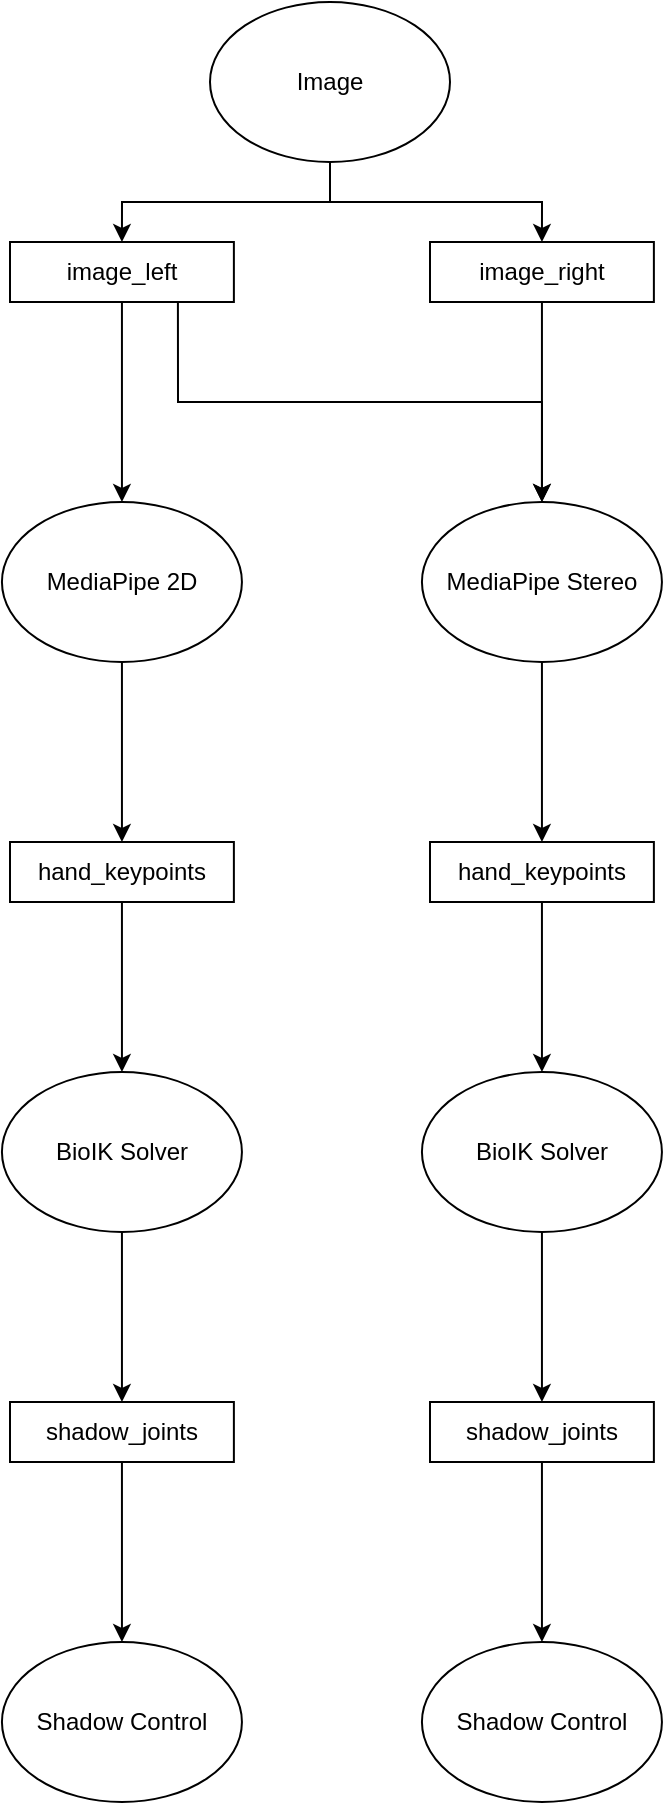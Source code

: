<mxfile version="25.0.1">
  <diagram name="Página-1" id="jlFw3KispWewgdfmhL-j">
    <mxGraphModel dx="1147" dy="590" grid="1" gridSize="10" guides="1" tooltips="1" connect="1" arrows="1" fold="1" page="1" pageScale="1" pageWidth="827" pageHeight="1169" math="0" shadow="0">
      <root>
        <mxCell id="0" />
        <mxCell id="1" parent="0" />
        <mxCell id="eITNYbEl-B6l7h9wtZzs-27" style="edgeStyle=orthogonalEdgeStyle;rounded=0;orthogonalLoop=1;jettySize=auto;html=1;exitX=0.5;exitY=1;exitDx=0;exitDy=0;entryX=0.5;entryY=0;entryDx=0;entryDy=0;" edge="1" parent="1" source="eITNYbEl-B6l7h9wtZzs-1" target="eITNYbEl-B6l7h9wtZzs-2">
          <mxGeometry relative="1" as="geometry" />
        </mxCell>
        <mxCell id="eITNYbEl-B6l7h9wtZzs-28" style="edgeStyle=orthogonalEdgeStyle;rounded=0;orthogonalLoop=1;jettySize=auto;html=1;exitX=0.5;exitY=1;exitDx=0;exitDy=0;entryX=0.5;entryY=0;entryDx=0;entryDy=0;" edge="1" parent="1" source="eITNYbEl-B6l7h9wtZzs-1" target="eITNYbEl-B6l7h9wtZzs-3">
          <mxGeometry relative="1" as="geometry" />
        </mxCell>
        <mxCell id="eITNYbEl-B6l7h9wtZzs-1" value="Image" style="ellipse;whiteSpace=wrap;html=1;" vertex="1" parent="1">
          <mxGeometry x="160" y="50" width="120" height="80" as="geometry" />
        </mxCell>
        <mxCell id="eITNYbEl-B6l7h9wtZzs-23" style="edgeStyle=orthogonalEdgeStyle;rounded=0;orthogonalLoop=1;jettySize=auto;html=1;exitX=0.5;exitY=1;exitDx=0;exitDy=0;entryX=0.5;entryY=0;entryDx=0;entryDy=0;" edge="1" parent="1" source="eITNYbEl-B6l7h9wtZzs-2" target="eITNYbEl-B6l7h9wtZzs-4">
          <mxGeometry relative="1" as="geometry" />
        </mxCell>
        <mxCell id="eITNYbEl-B6l7h9wtZzs-26" style="edgeStyle=orthogonalEdgeStyle;rounded=0;orthogonalLoop=1;jettySize=auto;html=1;exitX=0.75;exitY=1;exitDx=0;exitDy=0;entryX=0.5;entryY=0;entryDx=0;entryDy=0;" edge="1" parent="1" source="eITNYbEl-B6l7h9wtZzs-2" target="eITNYbEl-B6l7h9wtZzs-6">
          <mxGeometry relative="1" as="geometry" />
        </mxCell>
        <mxCell id="eITNYbEl-B6l7h9wtZzs-2" value="image_left" style="rounded=0;whiteSpace=wrap;html=1;" vertex="1" parent="1">
          <mxGeometry x="60" y="170" width="111.94" height="30" as="geometry" />
        </mxCell>
        <mxCell id="eITNYbEl-B6l7h9wtZzs-24" style="edgeStyle=orthogonalEdgeStyle;rounded=0;orthogonalLoop=1;jettySize=auto;html=1;exitX=0.5;exitY=1;exitDx=0;exitDy=0;entryX=0.5;entryY=0;entryDx=0;entryDy=0;" edge="1" parent="1" source="eITNYbEl-B6l7h9wtZzs-3" target="eITNYbEl-B6l7h9wtZzs-6">
          <mxGeometry relative="1" as="geometry" />
        </mxCell>
        <mxCell id="eITNYbEl-B6l7h9wtZzs-3" value="image_right" style="rounded=0;whiteSpace=wrap;html=1;" vertex="1" parent="1">
          <mxGeometry x="270" y="170" width="111.94" height="30" as="geometry" />
        </mxCell>
        <mxCell id="eITNYbEl-B6l7h9wtZzs-14" style="edgeStyle=orthogonalEdgeStyle;rounded=0;orthogonalLoop=1;jettySize=auto;html=1;exitX=0.5;exitY=1;exitDx=0;exitDy=0;entryX=0.5;entryY=0;entryDx=0;entryDy=0;" edge="1" parent="1" source="eITNYbEl-B6l7h9wtZzs-4" target="eITNYbEl-B6l7h9wtZzs-7">
          <mxGeometry relative="1" as="geometry" />
        </mxCell>
        <mxCell id="eITNYbEl-B6l7h9wtZzs-4" value="MediaPipe 2D" style="ellipse;whiteSpace=wrap;html=1;" vertex="1" parent="1">
          <mxGeometry x="55.97" y="300" width="120" height="80" as="geometry" />
        </mxCell>
        <mxCell id="eITNYbEl-B6l7h9wtZzs-22" style="edgeStyle=orthogonalEdgeStyle;rounded=0;orthogonalLoop=1;jettySize=auto;html=1;exitX=0.5;exitY=1;exitDx=0;exitDy=0;entryX=0.5;entryY=0;entryDx=0;entryDy=0;" edge="1" parent="1" source="eITNYbEl-B6l7h9wtZzs-6" target="eITNYbEl-B6l7h9wtZzs-11">
          <mxGeometry relative="1" as="geometry" />
        </mxCell>
        <mxCell id="eITNYbEl-B6l7h9wtZzs-6" value="MediaPipe Stereo" style="ellipse;whiteSpace=wrap;html=1;" vertex="1" parent="1">
          <mxGeometry x="265.97" y="300" width="120" height="80" as="geometry" />
        </mxCell>
        <mxCell id="eITNYbEl-B6l7h9wtZzs-15" style="edgeStyle=orthogonalEdgeStyle;rounded=0;orthogonalLoop=1;jettySize=auto;html=1;exitX=0.5;exitY=1;exitDx=0;exitDy=0;entryX=0.5;entryY=0;entryDx=0;entryDy=0;" edge="1" parent="1" source="eITNYbEl-B6l7h9wtZzs-7" target="eITNYbEl-B6l7h9wtZzs-8">
          <mxGeometry relative="1" as="geometry" />
        </mxCell>
        <mxCell id="eITNYbEl-B6l7h9wtZzs-7" value="hand_keypoints" style="rounded=0;whiteSpace=wrap;html=1;" vertex="1" parent="1">
          <mxGeometry x="60" y="470" width="111.94" height="30" as="geometry" />
        </mxCell>
        <mxCell id="eITNYbEl-B6l7h9wtZzs-16" style="edgeStyle=orthogonalEdgeStyle;rounded=0;orthogonalLoop=1;jettySize=auto;html=1;exitX=0.5;exitY=1;exitDx=0;exitDy=0;entryX=0.5;entryY=0;entryDx=0;entryDy=0;" edge="1" parent="1" source="eITNYbEl-B6l7h9wtZzs-8" target="eITNYbEl-B6l7h9wtZzs-9">
          <mxGeometry relative="1" as="geometry" />
        </mxCell>
        <mxCell id="eITNYbEl-B6l7h9wtZzs-8" value="BioIK Solver" style="ellipse;whiteSpace=wrap;html=1;" vertex="1" parent="1">
          <mxGeometry x="55.97" y="585" width="120" height="80" as="geometry" />
        </mxCell>
        <mxCell id="eITNYbEl-B6l7h9wtZzs-18" style="edgeStyle=orthogonalEdgeStyle;rounded=0;orthogonalLoop=1;jettySize=auto;html=1;exitX=0.5;exitY=1;exitDx=0;exitDy=0;entryX=0.5;entryY=0;entryDx=0;entryDy=0;" edge="1" parent="1" source="eITNYbEl-B6l7h9wtZzs-9" target="eITNYbEl-B6l7h9wtZzs-10">
          <mxGeometry relative="1" as="geometry" />
        </mxCell>
        <mxCell id="eITNYbEl-B6l7h9wtZzs-9" value="shadow_joints" style="rounded=0;whiteSpace=wrap;html=1;" vertex="1" parent="1">
          <mxGeometry x="60" y="750" width="111.94" height="30" as="geometry" />
        </mxCell>
        <mxCell id="eITNYbEl-B6l7h9wtZzs-10" value="Shadow Control" style="ellipse;whiteSpace=wrap;html=1;" vertex="1" parent="1">
          <mxGeometry x="55.97" y="870" width="120" height="80" as="geometry" />
        </mxCell>
        <mxCell id="eITNYbEl-B6l7h9wtZzs-21" style="edgeStyle=orthogonalEdgeStyle;rounded=0;orthogonalLoop=1;jettySize=auto;html=1;exitX=0.5;exitY=1;exitDx=0;exitDy=0;entryX=0.5;entryY=0;entryDx=0;entryDy=0;" edge="1" parent="1" source="eITNYbEl-B6l7h9wtZzs-11" target="eITNYbEl-B6l7h9wtZzs-12">
          <mxGeometry relative="1" as="geometry" />
        </mxCell>
        <mxCell id="eITNYbEl-B6l7h9wtZzs-11" value="hand_keypoints" style="rounded=0;whiteSpace=wrap;html=1;" vertex="1" parent="1">
          <mxGeometry x="270" y="470" width="111.94" height="30" as="geometry" />
        </mxCell>
        <mxCell id="eITNYbEl-B6l7h9wtZzs-20" style="edgeStyle=orthogonalEdgeStyle;rounded=0;orthogonalLoop=1;jettySize=auto;html=1;exitX=0.5;exitY=1;exitDx=0;exitDy=0;entryX=0.5;entryY=0;entryDx=0;entryDy=0;" edge="1" parent="1" source="eITNYbEl-B6l7h9wtZzs-12" target="eITNYbEl-B6l7h9wtZzs-13">
          <mxGeometry relative="1" as="geometry" />
        </mxCell>
        <mxCell id="eITNYbEl-B6l7h9wtZzs-12" value="BioIK Solver" style="ellipse;whiteSpace=wrap;html=1;" vertex="1" parent="1">
          <mxGeometry x="265.97" y="585" width="120" height="80" as="geometry" />
        </mxCell>
        <mxCell id="eITNYbEl-B6l7h9wtZzs-19" style="edgeStyle=orthogonalEdgeStyle;rounded=0;orthogonalLoop=1;jettySize=auto;html=1;exitX=0.5;exitY=1;exitDx=0;exitDy=0;entryX=0.5;entryY=0;entryDx=0;entryDy=0;" edge="1" parent="1" source="eITNYbEl-B6l7h9wtZzs-13" target="eITNYbEl-B6l7h9wtZzs-17">
          <mxGeometry relative="1" as="geometry" />
        </mxCell>
        <mxCell id="eITNYbEl-B6l7h9wtZzs-13" value="shadow_joints" style="rounded=0;whiteSpace=wrap;html=1;" vertex="1" parent="1">
          <mxGeometry x="270" y="750" width="111.94" height="30" as="geometry" />
        </mxCell>
        <mxCell id="eITNYbEl-B6l7h9wtZzs-17" value="Shadow Control" style="ellipse;whiteSpace=wrap;html=1;" vertex="1" parent="1">
          <mxGeometry x="265.97" y="870" width="120" height="80" as="geometry" />
        </mxCell>
      </root>
    </mxGraphModel>
  </diagram>
</mxfile>
